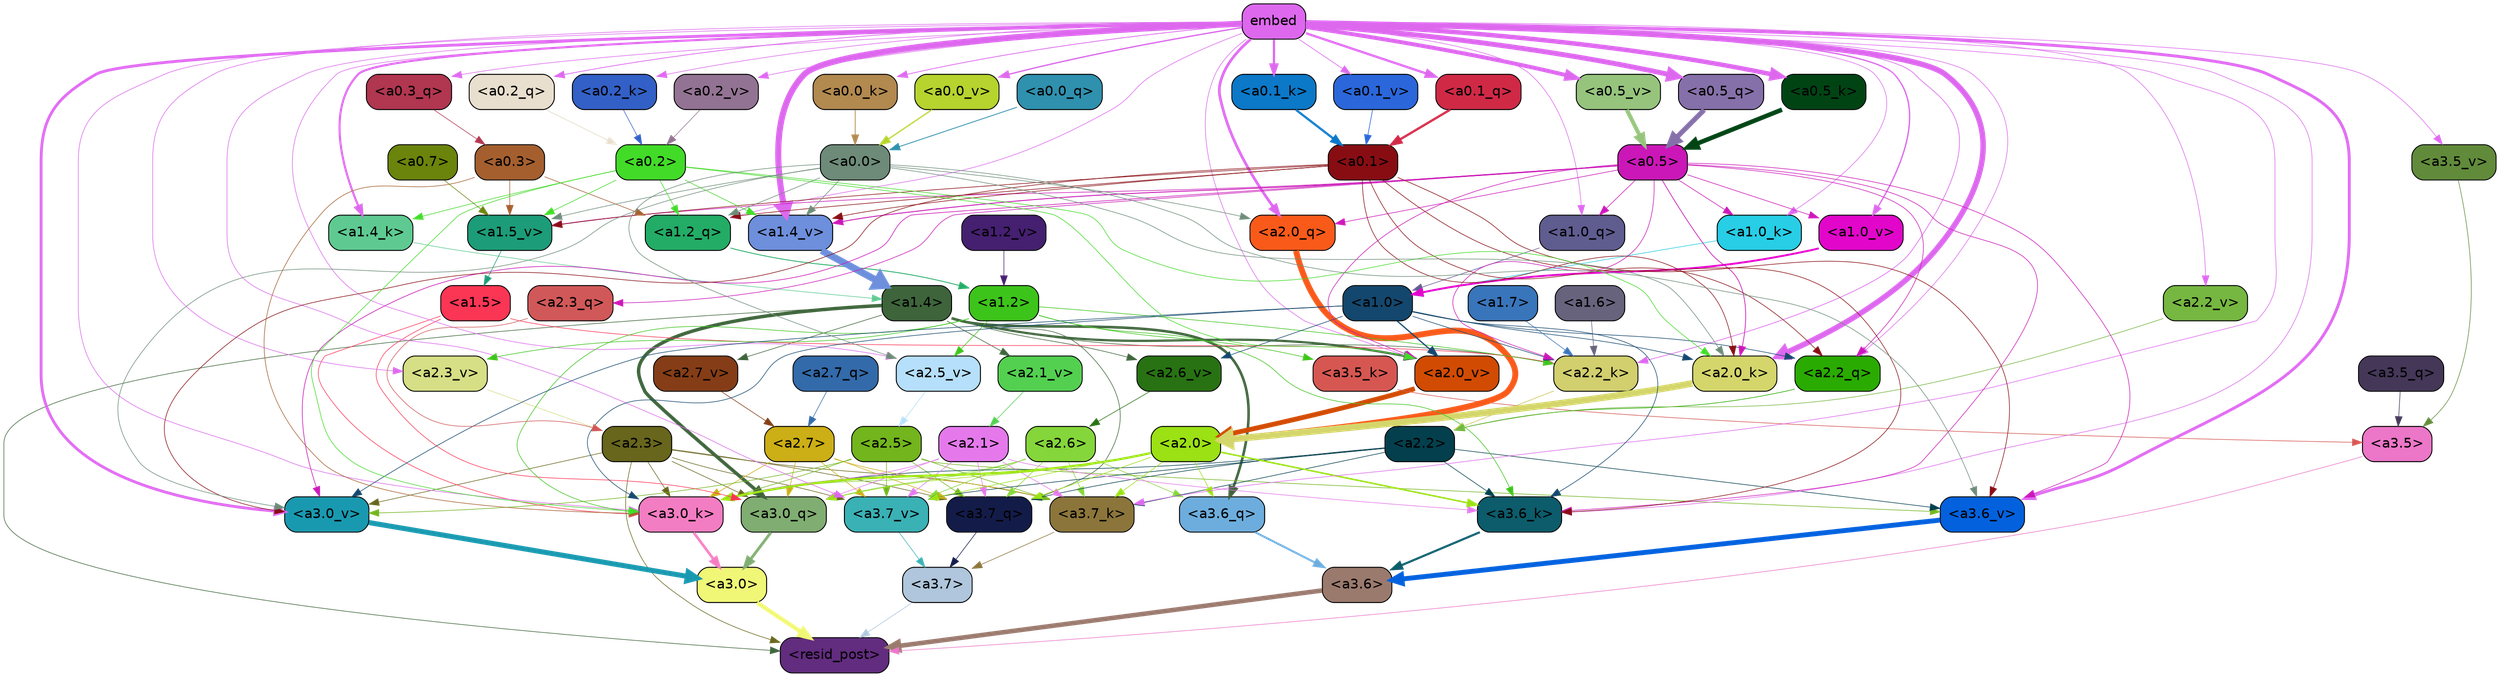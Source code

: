 strict digraph "" {
	graph [bgcolor=transparent,
		layout=dot,
		overlap=false,
		splines=true
	];
	"<a3.7>"	[color=black,
		fillcolor="#afc6dc",
		fontname=Helvetica,
		shape=box,
		style="filled, rounded"];
	"<resid_post>"	[color=black,
		fillcolor="#622c7f",
		fontname=Helvetica,
		shape=box,
		style="filled, rounded"];
	"<a3.7>" -> "<resid_post>"	[color="#afc6dc",
		penwidth=0.6];
	"<a3.6>"	[color=black,
		fillcolor="#9b7a6e",
		fontname=Helvetica,
		shape=box,
		style="filled, rounded"];
	"<a3.6>" -> "<resid_post>"	[color="#9b7a6e",
		penwidth=4.6696330308914185];
	"<a3.5>"	[color=black,
		fillcolor="#ec76c8",
		fontname=Helvetica,
		shape=box,
		style="filled, rounded"];
	"<a3.5>" -> "<resid_post>"	[color="#ec76c8",
		penwidth=0.6];
	"<a3.0>"	[color=black,
		fillcolor="#f0f777",
		fontname=Helvetica,
		shape=box,
		style="filled, rounded"];
	"<a3.0>" -> "<resid_post>"	[color="#f0f777",
		penwidth=4.282557368278503];
	"<a2.3>"	[color=black,
		fillcolor="#68651c",
		fontname=Helvetica,
		shape=box,
		style="filled, rounded"];
	"<a2.3>" -> "<resid_post>"	[color="#68651c",
		penwidth=0.6];
	"<a3.7_q>"	[color=black,
		fillcolor="#131c49",
		fontname=Helvetica,
		shape=box,
		style="filled, rounded"];
	"<a2.3>" -> "<a3.7_q>"	[color="#68651c",
		penwidth=0.6];
	"<a3.0_q>"	[color=black,
		fillcolor="#80ad71",
		fontname=Helvetica,
		shape=box,
		style="filled, rounded"];
	"<a2.3>" -> "<a3.0_q>"	[color="#68651c",
		penwidth=0.6];
	"<a3.7_k>"	[color=black,
		fillcolor="#8b753a",
		fontname=Helvetica,
		shape=box,
		style="filled, rounded"];
	"<a2.3>" -> "<a3.7_k>"	[color="#68651c",
		penwidth=0.6];
	"<a3.0_k>"	[color=black,
		fillcolor="#f37dc2",
		fontname=Helvetica,
		shape=box,
		style="filled, rounded"];
	"<a2.3>" -> "<a3.0_k>"	[color="#68651c",
		penwidth=0.6];
	"<a3.7_v>"	[color=black,
		fillcolor="#3ab1b5",
		fontname=Helvetica,
		shape=box,
		style="filled, rounded"];
	"<a2.3>" -> "<a3.7_v>"	[color="#68651c",
		penwidth=0.6];
	"<a3.0_v>"	[color=black,
		fillcolor="#1999b0",
		fontname=Helvetica,
		shape=box,
		style="filled, rounded"];
	"<a2.3>" -> "<a3.0_v>"	[color="#68651c",
		penwidth=0.6];
	"<a1.4>"	[color=black,
		fillcolor="#3e643b",
		fontname=Helvetica,
		shape=box,
		style="filled, rounded"];
	"<a1.4>" -> "<resid_post>"	[color="#3e643b",
		penwidth=0.6];
	"<a1.4>" -> "<a3.7_q>"	[color="#3e643b",
		penwidth=0.6];
	"<a3.6_q>"	[color=black,
		fillcolor="#6daddd",
		fontname=Helvetica,
		shape=box,
		style="filled, rounded"];
	"<a1.4>" -> "<a3.6_q>"	[color="#3e643b",
		penwidth=2.6073555648326874];
	"<a1.4>" -> "<a3.0_q>"	[color="#3e643b",
		penwidth=3.4971605762839317];
	"<a2.2_k>"	[color=black,
		fillcolor="#d1cf6e",
		fontname=Helvetica,
		shape=box,
		style="filled, rounded"];
	"<a1.4>" -> "<a2.2_k>"	[color="#3e643b",
		penwidth=0.6];
	"<a2.7_v>"	[color=black,
		fillcolor="#853d17",
		fontname=Helvetica,
		shape=box,
		style="filled, rounded"];
	"<a1.4>" -> "<a2.7_v>"	[color="#3e643b",
		penwidth=0.6];
	"<a2.6_v>"	[color=black,
		fillcolor="#287213",
		fontname=Helvetica,
		shape=box,
		style="filled, rounded"];
	"<a1.4>" -> "<a2.6_v>"	[color="#3e643b",
		penwidth=0.6];
	"<a2.1_v>"	[color=black,
		fillcolor="#53d050",
		fontname=Helvetica,
		shape=box,
		style="filled, rounded"];
	"<a1.4>" -> "<a2.1_v>"	[color="#3e643b",
		penwidth=0.6];
	"<a2.0_v>"	[color=black,
		fillcolor="#d14b03",
		fontname=Helvetica,
		shape=box,
		style="filled, rounded"];
	"<a1.4>" -> "<a2.0_v>"	[color="#3e643b",
		penwidth=2.268670678138733];
	"<a3.7_q>" -> "<a3.7>"	[color="#131c49",
		penwidth=0.6];
	"<a3.6_q>" -> "<a3.6>"	[color="#6daddd",
		penwidth=2.03758105635643];
	"<a3.5_q>"	[color=black,
		fillcolor="#443758",
		fontname=Helvetica,
		shape=box,
		style="filled, rounded"];
	"<a3.5_q>" -> "<a3.5>"	[color="#443758",
		penwidth=0.6];
	"<a3.0_q>" -> "<a3.0>"	[color="#80ad71",
		penwidth=2.8638100624084473];
	"<a3.7_k>" -> "<a3.7>"	[color="#8b753a",
		penwidth=0.6];
	"<a3.6_k>"	[color=black,
		fillcolor="#0c5c6b",
		fontname=Helvetica,
		shape=box,
		style="filled, rounded"];
	"<a3.6_k>" -> "<a3.6>"	[color="#0c5c6b",
		penwidth=2.174198240041733];
	"<a3.5_k>"	[color=black,
		fillcolor="#d65752",
		fontname=Helvetica,
		shape=box,
		style="filled, rounded"];
	"<a3.5_k>" -> "<a3.5>"	[color="#d65752",
		penwidth=0.6];
	"<a3.0_k>" -> "<a3.0>"	[color="#f37dc2",
		penwidth=2.6274144649505615];
	"<a3.7_v>" -> "<a3.7>"	[color="#3ab1b5",
		penwidth=0.6];
	"<a3.6_v>"	[color=black,
		fillcolor="#0361dd",
		fontname=Helvetica,
		shape=box,
		style="filled, rounded"];
	"<a3.6_v>" -> "<a3.6>"	[color="#0361dd",
		penwidth=5.002329230308533];
	"<a3.5_v>"	[color=black,
		fillcolor="#618b3b",
		fontname=Helvetica,
		shape=box,
		style="filled, rounded"];
	"<a3.5_v>" -> "<a3.5>"	[color="#618b3b",
		penwidth=0.6];
	"<a3.0_v>" -> "<a3.0>"	[color="#1999b0",
		penwidth=5.188832879066467];
	"<a2.7>"	[color=black,
		fillcolor="#ccae16",
		fontname=Helvetica,
		shape=box,
		style="filled, rounded"];
	"<a2.7>" -> "<a3.7_q>"	[color="#ccae16",
		penwidth=0.6];
	"<a2.7>" -> "<a3.0_q>"	[color="#ccae16",
		penwidth=0.6];
	"<a2.7>" -> "<a3.7_k>"	[color="#ccae16",
		penwidth=0.6];
	"<a2.7>" -> "<a3.0_k>"	[color="#ccae16",
		penwidth=0.6];
	"<a2.7>" -> "<a3.7_v>"	[color="#ccae16",
		penwidth=0.6];
	"<a2.6>"	[color=black,
		fillcolor="#85d63a",
		fontname=Helvetica,
		shape=box,
		style="filled, rounded"];
	"<a2.6>" -> "<a3.7_q>"	[color="#85d63a",
		penwidth=0.6];
	"<a2.6>" -> "<a3.6_q>"	[color="#85d63a",
		penwidth=0.6];
	"<a2.6>" -> "<a3.0_q>"	[color="#85d63a",
		penwidth=0.6];
	"<a2.6>" -> "<a3.7_k>"	[color="#85d63a",
		penwidth=0.6];
	"<a2.6>" -> "<a3.0_k>"	[color="#85d63a",
		penwidth=0.6];
	"<a2.6>" -> "<a3.7_v>"	[color="#85d63a",
		penwidth=0.6];
	"<a2.5>"	[color=black,
		fillcolor="#72b51d",
		fontname=Helvetica,
		shape=box,
		style="filled, rounded"];
	"<a2.5>" -> "<a3.7_q>"	[color="#72b51d",
		penwidth=0.6];
	"<a2.5>" -> "<a3.7_k>"	[color="#72b51d",
		penwidth=0.6];
	"<a2.5>" -> "<a3.0_k>"	[color="#72b51d",
		penwidth=0.6];
	"<a2.5>" -> "<a3.7_v>"	[color="#72b51d",
		penwidth=0.6];
	"<a2.5>" -> "<a3.6_v>"	[color="#72b51d",
		penwidth=0.6];
	"<a2.5>" -> "<a3.0_v>"	[color="#72b51d",
		penwidth=0.6];
	"<a2.2>"	[color=black,
		fillcolor="#043f4d",
		fontname=Helvetica,
		shape=box,
		style="filled, rounded"];
	"<a2.2>" -> "<a3.7_q>"	[color="#043f4d",
		penwidth=0.6];
	"<a2.2>" -> "<a3.7_k>"	[color="#043f4d",
		penwidth=0.6];
	"<a2.2>" -> "<a3.6_k>"	[color="#043f4d",
		penwidth=0.6];
	"<a2.2>" -> "<a3.0_k>"	[color="#043f4d",
		penwidth=0.6];
	"<a2.2>" -> "<a3.7_v>"	[color="#043f4d",
		penwidth=0.6];
	"<a2.2>" -> "<a3.6_v>"	[color="#043f4d",
		penwidth=0.6];
	"<a2.1>"	[color=black,
		fillcolor="#e579ec",
		fontname=Helvetica,
		shape=box,
		style="filled, rounded"];
	"<a2.1>" -> "<a3.7_q>"	[color="#e579ec",
		penwidth=0.6];
	"<a2.1>" -> "<a3.0_q>"	[color="#e579ec",
		penwidth=0.6];
	"<a2.1>" -> "<a3.7_k>"	[color="#e579ec",
		penwidth=0.6];
	"<a2.1>" -> "<a3.6_k>"	[color="#e579ec",
		penwidth=0.6];
	"<a2.1>" -> "<a3.0_k>"	[color="#e579ec",
		penwidth=0.6];
	"<a2.1>" -> "<a3.7_v>"	[color="#e579ec",
		penwidth=0.6];
	"<a2.0>"	[color=black,
		fillcolor="#9be114",
		fontname=Helvetica,
		shape=box,
		style="filled, rounded"];
	"<a2.0>" -> "<a3.7_q>"	[color="#9be114",
		penwidth=0.6];
	"<a2.0>" -> "<a3.6_q>"	[color="#9be114",
		penwidth=0.6];
	"<a2.0>" -> "<a3.0_q>"	[color="#9be114",
		penwidth=0.6];
	"<a2.0>" -> "<a3.7_k>"	[color="#9be114",
		penwidth=0.6];
	"<a2.0>" -> "<a3.6_k>"	[color="#9be114",
		penwidth=1.5568191409111023];
	"<a2.0>" -> "<a3.0_k>"	[color="#9be114",
		penwidth=2.270527422428131];
	"<a2.0>" -> "<a3.7_v>"	[color="#9be114",
		penwidth=0.6];
	"<a1.5>"	[color=black,
		fillcolor="#fb3554",
		fontname=Helvetica,
		shape=box,
		style="filled, rounded"];
	"<a1.5>" -> "<a3.0_q>"	[color="#fb3554",
		penwidth=0.6];
	"<a1.5>" -> "<a3.0_k>"	[color="#fb3554",
		penwidth=0.6];
	"<a1.5>" -> "<a2.2_k>"	[color="#fb3554",
		penwidth=0.6];
	embed	[color=black,
		fillcolor="#dd68ee",
		fontname=Helvetica,
		shape=box,
		style="filled, rounded"];
	embed -> "<a3.7_k>"	[color="#dd68ee",
		penwidth=0.6];
	embed -> "<a3.6_k>"	[color="#dd68ee",
		penwidth=0.6];
	embed -> "<a3.0_k>"	[color="#dd68ee",
		penwidth=0.6];
	embed -> "<a3.7_v>"	[color="#dd68ee",
		penwidth=0.6];
	embed -> "<a3.6_v>"	[color="#dd68ee",
		penwidth=2.9588699340820312];
	embed -> "<a3.5_v>"	[color="#dd68ee",
		penwidth=0.6];
	embed -> "<a3.0_v>"	[color="#dd68ee",
		penwidth=2.8686431646347046];
	"<a2.2_q>"	[color=black,
		fillcolor="#2aab01",
		fontname=Helvetica,
		shape=box,
		style="filled, rounded"];
	embed -> "<a2.2_q>"	[color="#dd68ee",
		penwidth=0.6];
	"<a2.0_q>"	[color=black,
		fillcolor="#f95a1a",
		fontname=Helvetica,
		shape=box,
		style="filled, rounded"];
	embed -> "<a2.0_q>"	[color="#dd68ee",
		penwidth=2.7617180347442627];
	embed -> "<a2.2_k>"	[color="#dd68ee",
		penwidth=0.67606520652771];
	"<a2.0_k>"	[color=black,
		fillcolor="#d4d66c",
		fontname=Helvetica,
		shape=box,
		style="filled, rounded"];
	embed -> "<a2.0_k>"	[color="#dd68ee",
		penwidth=5.615107178688049];
	"<a2.5_v>"	[color=black,
		fillcolor="#b5dffa",
		fontname=Helvetica,
		shape=box,
		style="filled, rounded"];
	embed -> "<a2.5_v>"	[color="#dd68ee",
		penwidth=0.6];
	"<a2.3_v>"	[color=black,
		fillcolor="#d6df85",
		fontname=Helvetica,
		shape=box,
		style="filled, rounded"];
	embed -> "<a2.3_v>"	[color="#dd68ee",
		penwidth=0.6];
	"<a2.2_v>"	[color=black,
		fillcolor="#76b741",
		fontname=Helvetica,
		shape=box,
		style="filled, rounded"];
	embed -> "<a2.2_v>"	[color="#dd68ee",
		penwidth=0.6];
	embed -> "<a2.0_v>"	[color="#dd68ee",
		penwidth=0.6];
	"<a1.2_q>"	[color=black,
		fillcolor="#23ac66",
		fontname=Helvetica,
		shape=box,
		style="filled, rounded"];
	embed -> "<a1.2_q>"	[color="#dd68ee",
		penwidth=0.6];
	"<a1.0_q>"	[color=black,
		fillcolor="#5f5c90",
		fontname=Helvetica,
		shape=box,
		style="filled, rounded"];
	embed -> "<a1.0_q>"	[color="#dd68ee",
		penwidth=0.6];
	"<a1.4_k>"	[color=black,
		fillcolor="#5eca91",
		fontname=Helvetica,
		shape=box,
		style="filled, rounded"];
	embed -> "<a1.4_k>"	[color="#dd68ee",
		penwidth=2.1468217372894287];
	"<a1.0_k>"	[color=black,
		fillcolor="#27cee6",
		fontname=Helvetica,
		shape=box,
		style="filled, rounded"];
	embed -> "<a1.0_k>"	[color="#dd68ee",
		penwidth=0.6];
	"<a1.4_v>"	[color=black,
		fillcolor="#6d8fdc",
		fontname=Helvetica,
		shape=box,
		style="filled, rounded"];
	embed -> "<a1.4_v>"	[color="#dd68ee",
		penwidth=6.189999580383301];
	"<a1.0_v>"	[color=black,
		fillcolor="#e106ca",
		fontname=Helvetica,
		shape=box,
		style="filled, rounded"];
	embed -> "<a1.0_v>"	[color="#dd68ee",
		penwidth=1.3123979568481445];
	"<a0.5_q>"	[color=black,
		fillcolor="#8670a9",
		fontname=Helvetica,
		shape=box,
		style="filled, rounded"];
	embed -> "<a0.5_q>"	[color="#dd68ee",
		penwidth=5.055958271026611];
	"<a0.3_q>"	[color=black,
		fillcolor="#b13650",
		fontname=Helvetica,
		shape=box,
		style="filled, rounded"];
	embed -> "<a0.3_q>"	[color="#dd68ee",
		penwidth=0.6];
	"<a0.2_q>"	[color=black,
		fillcolor="#e9dfce",
		fontname=Helvetica,
		shape=box,
		style="filled, rounded"];
	embed -> "<a0.2_q>"	[color="#dd68ee",
		penwidth=0.7587676048278809];
	"<a0.1_q>"	[color=black,
		fillcolor="#d02946",
		fontname=Helvetica,
		shape=box,
		style="filled, rounded"];
	embed -> "<a0.1_q>"	[color="#dd68ee",
		penwidth=2.310309648513794];
	"<a0.5_k>"	[color=black,
		fillcolor="#014414",
		fontname=Helvetica,
		shape=box,
		style="filled, rounded"];
	embed -> "<a0.5_k>"	[color="#dd68ee",
		penwidth=4.58268666267395];
	"<a0.2_k>"	[color=black,
		fillcolor="#3360c7",
		fontname=Helvetica,
		shape=box,
		style="filled, rounded"];
	embed -> "<a0.2_k>"	[color="#dd68ee",
		penwidth=0.6];
	"<a0.1_k>"	[color=black,
		fillcolor="#0c78c8",
		fontname=Helvetica,
		shape=box,
		style="filled, rounded"];
	embed -> "<a0.1_k>"	[color="#dd68ee",
		penwidth=2.2296652793884277];
	"<a0.0_k>"	[color=black,
		fillcolor="#b2894f",
		fontname=Helvetica,
		shape=box,
		style="filled, rounded"];
	embed -> "<a0.0_k>"	[color="#dd68ee",
		penwidth=0.7705097198486328];
	"<a0.5_v>"	[color=black,
		fillcolor="#96c47d",
		fontname=Helvetica,
		shape=box,
		style="filled, rounded"];
	embed -> "<a0.5_v>"	[color="#dd68ee",
		penwidth=4.06441330909729];
	"<a0.2_v>"	[color=black,
		fillcolor="#937393",
		fontname=Helvetica,
		shape=box,
		style="filled, rounded"];
	embed -> "<a0.2_v>"	[color="#dd68ee",
		penwidth=0.6];
	"<a0.1_v>"	[color=black,
		fillcolor="#2b67db",
		fontname=Helvetica,
		shape=box,
		style="filled, rounded"];
	embed -> "<a0.1_v>"	[color="#dd68ee",
		penwidth=0.6574034690856934];
	"<a0.0_v>"	[color=black,
		fillcolor="#b6d32e",
		fontname=Helvetica,
		shape=box,
		style="filled, rounded"];
	embed -> "<a0.0_v>"	[color="#dd68ee",
		penwidth=1.3119869232177734];
	"<a1.2>"	[color=black,
		fillcolor="#3dc41b",
		fontname=Helvetica,
		shape=box,
		style="filled, rounded"];
	"<a1.2>" -> "<a3.6_k>"	[color="#3dc41b",
		penwidth=0.6];
	"<a1.2>" -> "<a3.5_k>"	[color="#3dc41b",
		penwidth=0.6];
	"<a1.2>" -> "<a3.0_k>"	[color="#3dc41b",
		penwidth=0.6];
	"<a1.2>" -> "<a2.2_k>"	[color="#3dc41b",
		penwidth=0.6];
	"<a1.2>" -> "<a2.5_v>"	[color="#3dc41b",
		penwidth=0.6];
	"<a1.2>" -> "<a2.3_v>"	[color="#3dc41b",
		penwidth=0.6];
	"<a1.0>"	[color=black,
		fillcolor="#14476d",
		fontname=Helvetica,
		shape=box,
		style="filled, rounded"];
	"<a1.0>" -> "<a3.6_k>"	[color="#14476d",
		penwidth=0.6];
	"<a1.0>" -> "<a3.0_k>"	[color="#14476d",
		penwidth=0.6];
	"<a1.0>" -> "<a3.0_v>"	[color="#14476d",
		penwidth=0.6];
	"<a1.0>" -> "<a2.2_q>"	[color="#14476d",
		penwidth=0.6];
	"<a1.0>" -> "<a2.2_k>"	[color="#14476d",
		penwidth=0.6];
	"<a1.0>" -> "<a2.0_k>"	[color="#14476d",
		penwidth=0.6];
	"<a1.0>" -> "<a2.6_v>"	[color="#14476d",
		penwidth=0.6];
	"<a1.0>" -> "<a2.0_v>"	[color="#14476d",
		penwidth=1.27996826171875];
	"<a0.5>"	[color=black,
		fillcolor="#cb17b8",
		fontname=Helvetica,
		shape=box,
		style="filled, rounded"];
	"<a0.5>" -> "<a3.6_k>"	[color="#cb17b8",
		penwidth=0.6];
	"<a0.5>" -> "<a3.6_v>"	[color="#cb17b8",
		penwidth=0.6];
	"<a0.5>" -> "<a3.0_v>"	[color="#cb17b8",
		penwidth=0.6421224474906921];
	"<a2.3_q>"	[color=black,
		fillcolor="#d15859",
		fontname=Helvetica,
		shape=box,
		style="filled, rounded"];
	"<a0.5>" -> "<a2.3_q>"	[color="#cb17b8",
		penwidth=0.6];
	"<a0.5>" -> "<a2.2_q>"	[color="#cb17b8",
		penwidth=0.6];
	"<a0.5>" -> "<a2.0_q>"	[color="#cb17b8",
		penwidth=0.6];
	"<a0.5>" -> "<a2.2_k>"	[color="#cb17b8",
		penwidth=0.6];
	"<a0.5>" -> "<a2.0_k>"	[color="#cb17b8",
		penwidth=0.7151575088500977];
	"<a0.5>" -> "<a2.0_v>"	[color="#cb17b8",
		penwidth=0.6];
	"<a0.5>" -> "<a1.0_q>"	[color="#cb17b8",
		penwidth=0.6];
	"<a0.5>" -> "<a1.0_k>"	[color="#cb17b8",
		penwidth=0.6];
	"<a1.5_v>"	[color=black,
		fillcolor="#1c9c78",
		fontname=Helvetica,
		shape=box,
		style="filled, rounded"];
	"<a0.5>" -> "<a1.5_v>"	[color="#cb17b8",
		penwidth=0.6];
	"<a0.5>" -> "<a1.4_v>"	[color="#cb17b8",
		penwidth=0.8927993774414062];
	"<a0.5>" -> "<a1.0_v>"	[color="#cb17b8",
		penwidth=0.6];
	"<a0.1>"	[color=black,
		fillcolor="#880d13",
		fontname=Helvetica,
		shape=box,
		style="filled, rounded"];
	"<a0.1>" -> "<a3.6_k>"	[color="#880d13",
		penwidth=0.6];
	"<a0.1>" -> "<a3.6_v>"	[color="#880d13",
		penwidth=0.6];
	"<a0.1>" -> "<a3.0_v>"	[color="#880d13",
		penwidth=0.6];
	"<a0.1>" -> "<a2.2_q>"	[color="#880d13",
		penwidth=0.6];
	"<a0.1>" -> "<a2.0_k>"	[color="#880d13",
		penwidth=0.6];
	"<a0.1>" -> "<a1.2_q>"	[color="#880d13",
		penwidth=0.6];
	"<a0.1>" -> "<a1.5_v>"	[color="#880d13",
		penwidth=0.6];
	"<a0.1>" -> "<a1.4_v>"	[color="#880d13",
		penwidth=0.6];
	"<a0.3>"	[color=black,
		fillcolor="#a55f2f",
		fontname=Helvetica,
		shape=box,
		style="filled, rounded"];
	"<a0.3>" -> "<a3.0_k>"	[color="#a55f2f",
		penwidth=0.6];
	"<a0.3>" -> "<a1.2_q>"	[color="#a55f2f",
		penwidth=0.6];
	"<a0.3>" -> "<a1.5_v>"	[color="#a55f2f",
		penwidth=0.6];
	"<a0.2>"	[color=black,
		fillcolor="#42db28",
		fontname=Helvetica,
		shape=box,
		style="filled, rounded"];
	"<a0.2>" -> "<a3.0_k>"	[color="#42db28",
		penwidth=0.6];
	"<a0.2>" -> "<a2.0_k>"	[color="#42db28",
		penwidth=0.6];
	"<a0.2>" -> "<a2.0_v>"	[color="#42db28",
		penwidth=0.6];
	"<a0.2>" -> "<a1.2_q>"	[color="#42db28",
		penwidth=0.6];
	"<a0.2>" -> "<a1.4_k>"	[color="#42db28",
		penwidth=0.6];
	"<a0.2>" -> "<a1.5_v>"	[color="#42db28",
		penwidth=0.6];
	"<a0.2>" -> "<a1.4_v>"	[color="#42db28",
		penwidth=0.6];
	"<a0.0>"	[color=black,
		fillcolor="#6d8b78",
		fontname=Helvetica,
		shape=box,
		style="filled, rounded"];
	"<a0.0>" -> "<a3.6_v>"	[color="#6d8b78",
		penwidth=0.6];
	"<a0.0>" -> "<a3.0_v>"	[color="#6d8b78",
		penwidth=0.6];
	"<a0.0>" -> "<a2.0_q>"	[color="#6d8b78",
		penwidth=0.6];
	"<a0.0>" -> "<a2.0_k>"	[color="#6d8b78",
		penwidth=0.6];
	"<a0.0>" -> "<a2.5_v>"	[color="#6d8b78",
		penwidth=0.6];
	"<a0.0>" -> "<a1.2_q>"	[color="#6d8b78",
		penwidth=0.6];
	"<a0.0>" -> "<a1.5_v>"	[color="#6d8b78",
		penwidth=0.6];
	"<a0.0>" -> "<a1.4_v>"	[color="#6d8b78",
		penwidth=0.6];
	"<a2.7_q>"	[color=black,
		fillcolor="#336aaa",
		fontname=Helvetica,
		shape=box,
		style="filled, rounded"];
	"<a2.7_q>" -> "<a2.7>"	[color="#336aaa",
		penwidth=0.6];
	"<a2.3_q>" -> "<a2.3>"	[color="#d15859",
		penwidth=0.6];
	"<a2.2_q>" -> "<a2.2>"	[color="#2aab01",
		penwidth=0.6340763568878174];
	"<a2.0_q>" -> "<a2.0>"	[color="#f95a1a",
		penwidth=6.0160088539123535];
	"<a2.2_k>" -> "<a2.2>"	[color="#d1cf6e",
		penwidth=0.7764816284179688];
	"<a2.0_k>" -> "<a2.0>"	[color="#d4d66c",
		penwidth=6.773025274276733];
	"<a2.7_v>" -> "<a2.7>"	[color="#853d17",
		penwidth=0.6];
	"<a2.6_v>" -> "<a2.6>"	[color="#287213",
		penwidth=0.6];
	"<a2.5_v>" -> "<a2.5>"	[color="#b5dffa",
		penwidth=0.6];
	"<a2.3_v>" -> "<a2.3>"	[color="#d6df85",
		penwidth=0.6];
	"<a2.2_v>" -> "<a2.2>"	[color="#76b741",
		penwidth=0.6];
	"<a2.1_v>" -> "<a2.1>"	[color="#53d050",
		penwidth=0.6];
	"<a2.0_v>" -> "<a2.0>"	[color="#d14b03",
		penwidth=4.906715989112854];
	"<a1.7>"	[color=black,
		fillcolor="#3975bb",
		fontname=Helvetica,
		shape=box,
		style="filled, rounded"];
	"<a1.7>" -> "<a2.2_k>"	[color="#3975bb",
		penwidth=0.6];
	"<a1.6>"	[color=black,
		fillcolor="#68637d",
		fontname=Helvetica,
		shape=box,
		style="filled, rounded"];
	"<a1.6>" -> "<a2.2_k>"	[color="#68637d",
		penwidth=0.6];
	"<a1.2_q>" -> "<a1.2>"	[color="#23ac66",
		penwidth=0.836545467376709];
	"<a1.0_q>" -> "<a1.0>"	[color="#5f5c90",
		penwidth=0.6];
	"<a1.4_k>" -> "<a1.4>"	[color="#5eca91",
		penwidth=0.6];
	"<a1.0_k>" -> "<a1.0>"	[color="#27cee6",
		penwidth=0.6];
	"<a1.5_v>" -> "<a1.5>"	[color="#1c9c78",
		penwidth=0.6];
	"<a1.4_v>" -> "<a1.4>"	[color="#6d8fdc",
		penwidth=7.093163728713989];
	"<a1.2_v>"	[color=black,
		fillcolor="#451f70",
		fontname=Helvetica,
		shape=box,
		style="filled, rounded"];
	"<a1.2_v>" -> "<a1.2>"	[color="#451f70",
		penwidth=0.6];
	"<a1.0_v>" -> "<a1.0>"	[color="#e106ca",
		penwidth=1.9666723012924194];
	"<a0.7>"	[color=black,
		fillcolor="#6a840c",
		fontname=Helvetica,
		shape=box,
		style="filled, rounded"];
	"<a0.7>" -> "<a1.5_v>"	[color="#6a840c",
		penwidth=0.6];
	"<a0.5_q>" -> "<a0.5>"	[color="#8670a9",
		penwidth=5.0559651255607605];
	"<a0.3_q>" -> "<a0.3>"	[color="#b13650",
		penwidth=0.6];
	"<a0.2_q>" -> "<a0.2>"	[color="#e9dfce",
		penwidth=0.7587676048278809];
	"<a0.1_q>" -> "<a0.1>"	[color="#d02946",
		penwidth=2.3103086948394775];
	"<a0.0_q>"	[color=black,
		fillcolor="#2f91ae",
		fontname=Helvetica,
		shape=box,
		style="filled, rounded"];
	"<a0.0_q>" -> "<a0.0>"	[color="#2f91ae",
		penwidth=0.8285908699035645];
	"<a0.5_k>" -> "<a0.5>"	[color="#014414",
		penwidth=4.577519536018372];
	"<a0.2_k>" -> "<a0.2>"	[color="#3360c7",
		penwidth=0.6];
	"<a0.1_k>" -> "<a0.1>"	[color="#0c78c8",
		penwidth=2.2273199558258057];
	"<a0.0_k>" -> "<a0.0>"	[color="#b2894f",
		penwidth=0.7703166007995605];
	"<a0.5_v>" -> "<a0.5>"	[color="#96c47d",
		penwidth=4.062177300453186];
	"<a0.2_v>" -> "<a0.2>"	[color="#937393",
		penwidth=0.6];
	"<a0.1_v>" -> "<a0.1>"	[color="#2b67db",
		penwidth=0.654442310333252];
	"<a0.0_v>" -> "<a0.0>"	[color="#b6d32e",
		penwidth=1.307939052581787];
}
